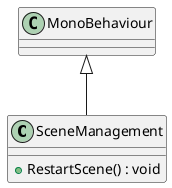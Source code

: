@startuml
class SceneManagement {
    + RestartScene() : void
}
MonoBehaviour <|-- SceneManagement
@enduml
